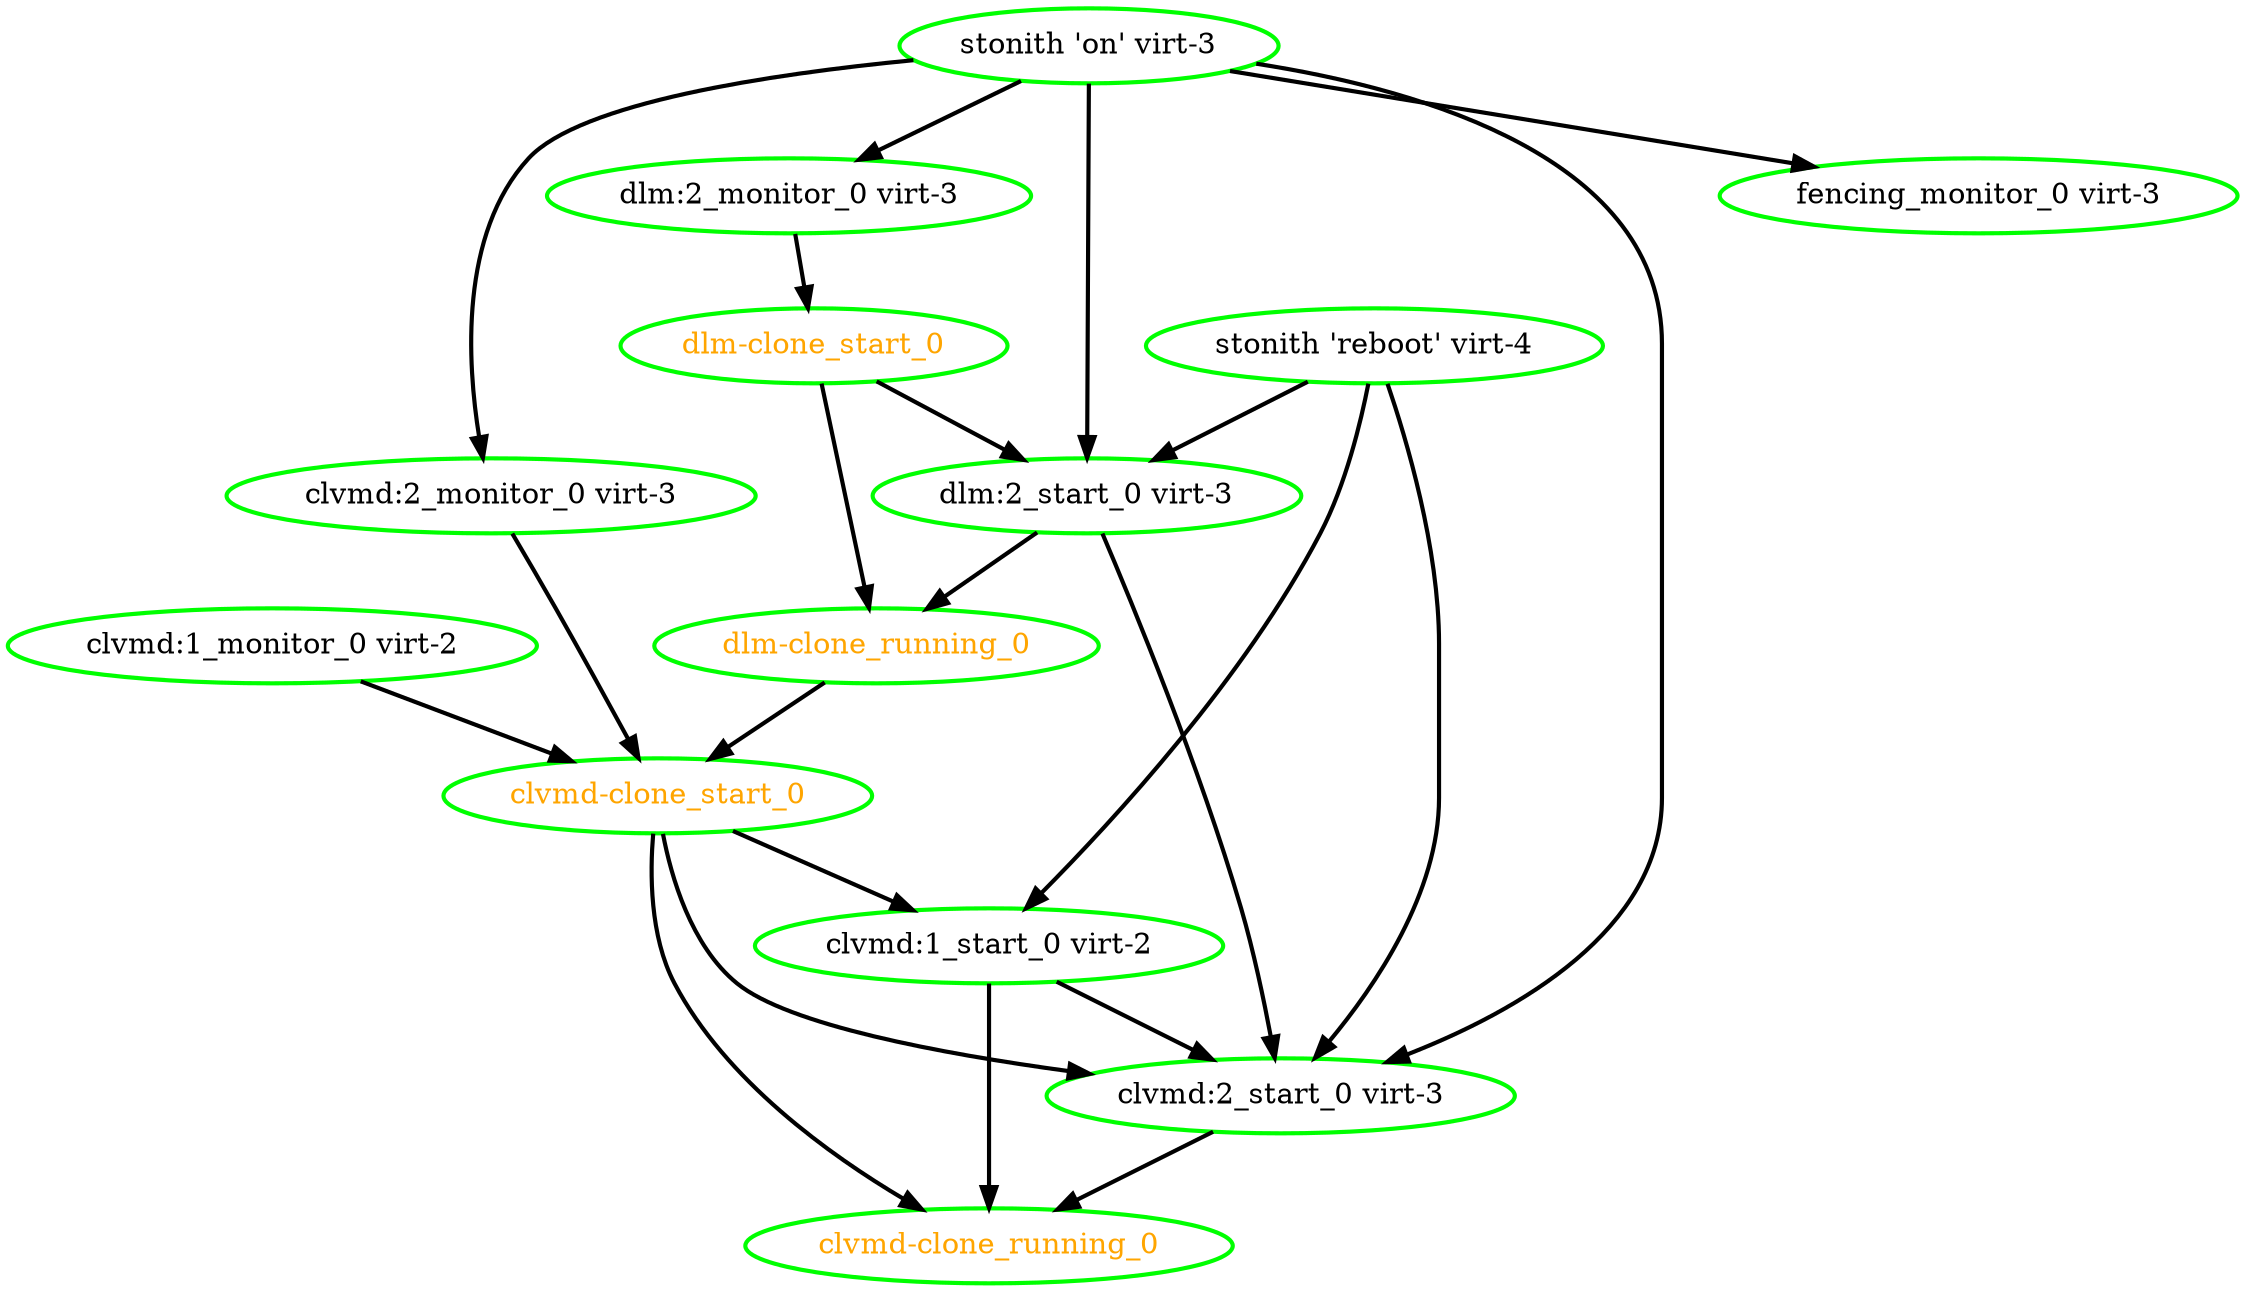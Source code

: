  digraph "g" {
"clvmd-clone_running_0" [ style=bold color="green" fontcolor="orange"]
"clvmd-clone_start_0" -> "clvmd-clone_running_0" [ style = bold]
"clvmd-clone_start_0" -> "clvmd:1_start_0 virt-2" [ style = bold]
"clvmd-clone_start_0" -> "clvmd:2_start_0 virt-3" [ style = bold]
"clvmd-clone_start_0" [ style=bold color="green" fontcolor="orange"]
"clvmd:1_monitor_0 virt-2" -> "clvmd-clone_start_0" [ style = bold]
"clvmd:1_monitor_0 virt-2" [ style=bold color="green" fontcolor="black"]
"clvmd:1_start_0 virt-2" -> "clvmd-clone_running_0" [ style = bold]
"clvmd:1_start_0 virt-2" -> "clvmd:2_start_0 virt-3" [ style = bold]
"clvmd:1_start_0 virt-2" [ style=bold color="green" fontcolor="black"]
"clvmd:2_monitor_0 virt-3" -> "clvmd-clone_start_0" [ style = bold]
"clvmd:2_monitor_0 virt-3" [ style=bold color="green" fontcolor="black"]
"clvmd:2_start_0 virt-3" -> "clvmd-clone_running_0" [ style = bold]
"clvmd:2_start_0 virt-3" [ style=bold color="green" fontcolor="black"]
"dlm-clone_running_0" -> "clvmd-clone_start_0" [ style = bold]
"dlm-clone_running_0" [ style=bold color="green" fontcolor="orange"]
"dlm-clone_start_0" -> "dlm-clone_running_0" [ style = bold]
"dlm-clone_start_0" -> "dlm:2_start_0 virt-3" [ style = bold]
"dlm-clone_start_0" [ style=bold color="green" fontcolor="orange"]
"dlm:2_monitor_0 virt-3" -> "dlm-clone_start_0" [ style = bold]
"dlm:2_monitor_0 virt-3" [ style=bold color="green" fontcolor="black"]
"dlm:2_start_0 virt-3" -> "clvmd:2_start_0 virt-3" [ style = bold]
"dlm:2_start_0 virt-3" -> "dlm-clone_running_0" [ style = bold]
"dlm:2_start_0 virt-3" [ style=bold color="green" fontcolor="black"]
"fencing_monitor_0 virt-3" [ style=bold color="green" fontcolor="black"]
"stonith 'on' virt-3" -> "clvmd:2_monitor_0 virt-3" [ style = bold]
"stonith 'on' virt-3" -> "clvmd:2_start_0 virt-3" [ style = bold]
"stonith 'on' virt-3" -> "dlm:2_monitor_0 virt-3" [ style = bold]
"stonith 'on' virt-3" -> "dlm:2_start_0 virt-3" [ style = bold]
"stonith 'on' virt-3" -> "fencing_monitor_0 virt-3" [ style = bold]
"stonith 'on' virt-3" [ style=bold color="green" fontcolor="black"]
"stonith 'reboot' virt-4" -> "clvmd:1_start_0 virt-2" [ style = bold]
"stonith 'reboot' virt-4" -> "clvmd:2_start_0 virt-3" [ style = bold]
"stonith 'reboot' virt-4" -> "dlm:2_start_0 virt-3" [ style = bold]
"stonith 'reboot' virt-4" [ style=bold color="green" fontcolor="black"]
}
